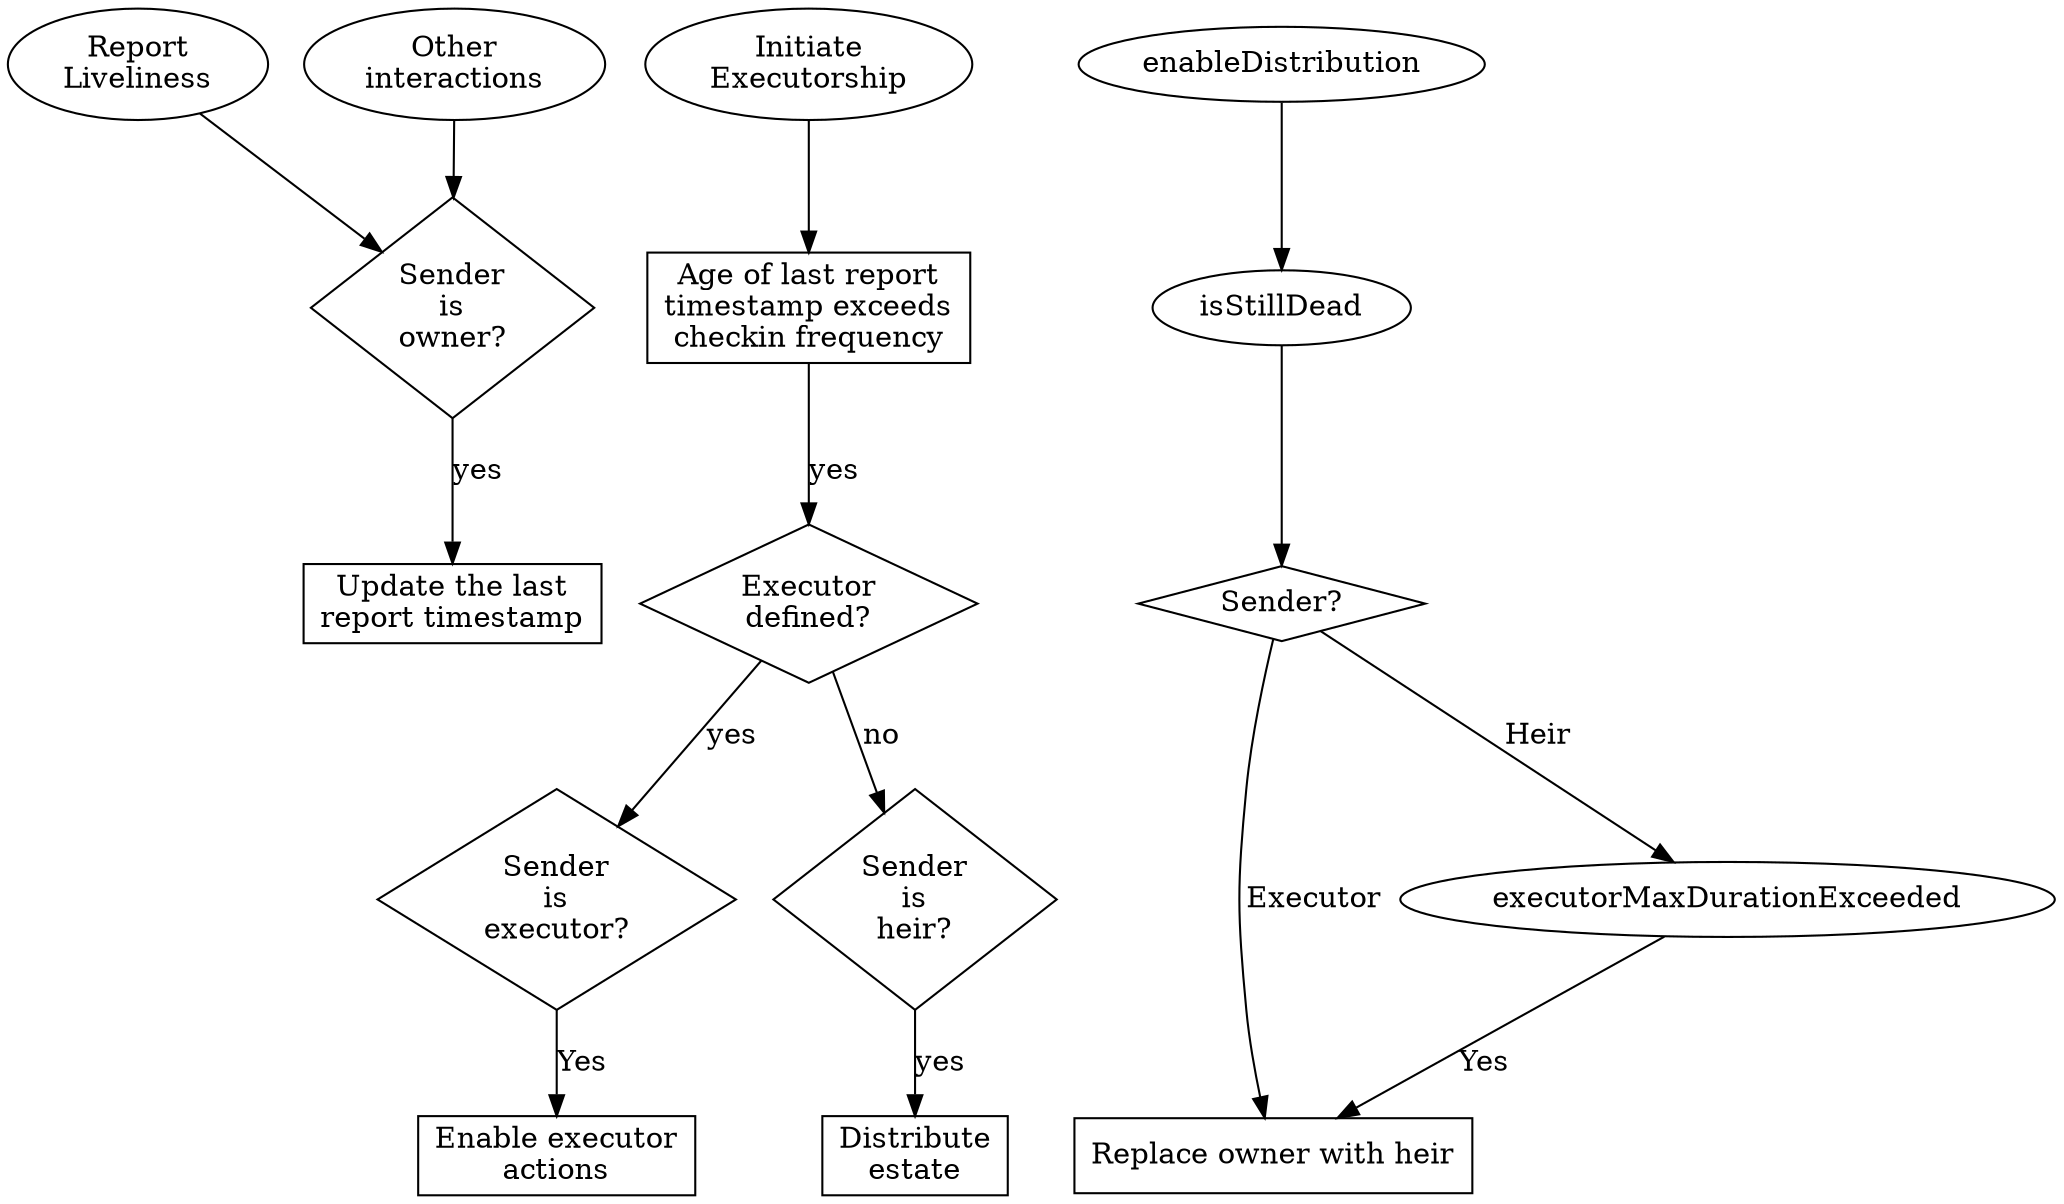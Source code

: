 digraph DeadManSwitch {
    # Dead man switch node
    report [label="Report\nLiveliness"]
    other [label="Other\ninteractions"]
    checkOwnerKey [label="Sender\nis\nowner?" shape="diamond"]
    updateLiveliness [label="Update the last\nreport timestamp", shape=box]

    # Dead man switch connections
    report->checkOwnerKey;
    other->checkOwnerKey;
    checkOwnerKey -> updateLiveliness [label="yes"];

    # Initiate executorship nodes
    initiateExecutorship [label="Initiate\nExecutorship"]
    isDead [label="Age of last report\ntimestamp exceeds\ncheckin frequency" shape="box"]
    checkExecutorExists [label="Executor\ndefined?" shape="diamond"]
    checkExecutorKey [label="Sender\nis\nexecutor?" shape="diamond"]
    checkHierKey [label="Sender\nis\nheir?" shape="diamond"]
    enableInheritanceDistribution [label="Distribute\nestate" shape="box"]
    enableExecutorActions [label="Enable executor\nactions" shape="box"]

    # Initiate executor connections
    initiateExecutorship -> isDead
    isDead -> checkExecutorExists [label="yes"]
    checkExecutorExists -> checkExecutorKey [label="yes"]
    checkExecutorExists -> checkHierKey [label="no"]
    checkHierKey -> enableInheritanceDistribution [label="yes"]
    checkExecutorKey -> enableExecutorActions [label=Yes]

    # Enable distribution nodes
    executorEnabledDistribution [label="Sender?" shape="diamond"]
    updateOwnerKeyToHeirKey [label="Replace owner with heir" shape="box"]

    # Enable distribution connections
    enableDistribution -> isStillDead
    isStillDead -> executorEnabledDistribution
    executorEnabledDistribution -> updateOwnerKeyToHeirKey [label=Executor]
    executorEnabledDistribution -> executorMaxDurationExceeded [label=Heir]
    executorMaxDurationExceeded -> updateOwnerKeyToHeirKey [label=Yes]


}
